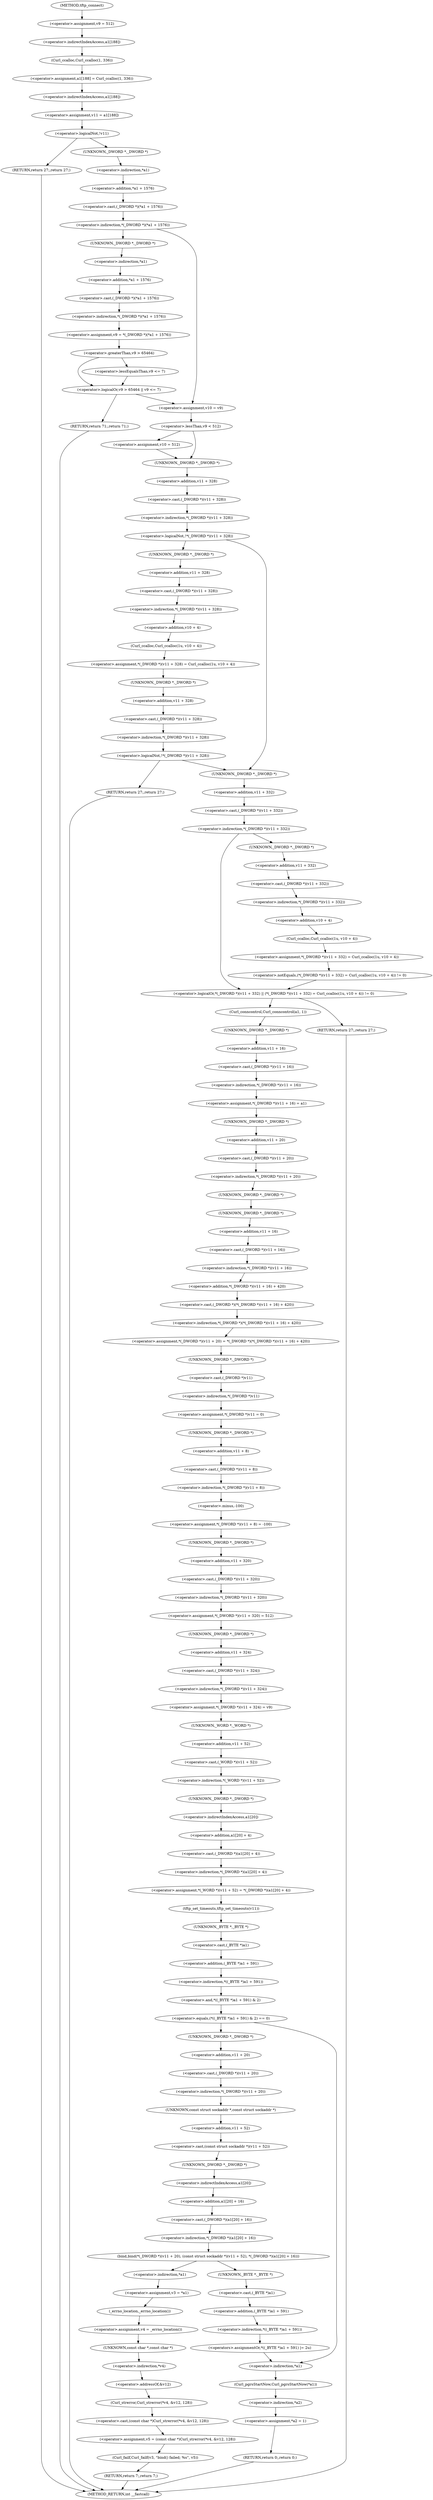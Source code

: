 digraph tftp_connect {  
"1000119" [label = "(<operator>.assignment,v9 = 512)" ]
"1000122" [label = "(<operator>.assignment,a1[188] = Curl_ccalloc(1, 336))" ]
"1000123" [label = "(<operator>.indirectIndexAccess,a1[188])" ]
"1000126" [label = "(Curl_ccalloc,Curl_ccalloc(1, 336))" ]
"1000129" [label = "(<operator>.assignment,v11 = a1[188])" ]
"1000131" [label = "(<operator>.indirectIndexAccess,a1[188])" ]
"1000135" [label = "(<operator>.logicalNot,!v11)" ]
"1000137" [label = "(RETURN,return 27;,return 27;)" ]
"1000140" [label = "(<operator>.indirection,*(_DWORD *)(*a1 + 1576))" ]
"1000141" [label = "(<operator>.cast,(_DWORD *)(*a1 + 1576))" ]
"1000142" [label = "(UNKNOWN,_DWORD *,_DWORD *)" ]
"1000143" [label = "(<operator>.addition,*a1 + 1576)" ]
"1000144" [label = "(<operator>.indirection,*a1)" ]
"1000148" [label = "(<operator>.assignment,v9 = *(_DWORD *)(*a1 + 1576))" ]
"1000150" [label = "(<operator>.indirection,*(_DWORD *)(*a1 + 1576))" ]
"1000151" [label = "(<operator>.cast,(_DWORD *)(*a1 + 1576))" ]
"1000152" [label = "(UNKNOWN,_DWORD *,_DWORD *)" ]
"1000153" [label = "(<operator>.addition,*a1 + 1576)" ]
"1000154" [label = "(<operator>.indirection,*a1)" ]
"1000158" [label = "(<operator>.logicalOr,v9 > 65464 || v9 <= 7)" ]
"1000159" [label = "(<operator>.greaterThan,v9 > 65464)" ]
"1000162" [label = "(<operator>.lessEqualsThan,v9 <= 7)" ]
"1000165" [label = "(RETURN,return 71;,return 71;)" ]
"1000167" [label = "(<operator>.assignment,v10 = v9)" ]
"1000171" [label = "(<operator>.lessThan,v9 < 512)" ]
"1000174" [label = "(<operator>.assignment,v10 = 512)" ]
"1000178" [label = "(<operator>.logicalNot,!*(_DWORD *)(v11 + 328))" ]
"1000179" [label = "(<operator>.indirection,*(_DWORD *)(v11 + 328))" ]
"1000180" [label = "(<operator>.cast,(_DWORD *)(v11 + 328))" ]
"1000181" [label = "(UNKNOWN,_DWORD *,_DWORD *)" ]
"1000182" [label = "(<operator>.addition,v11 + 328)" ]
"1000186" [label = "(<operator>.assignment,*(_DWORD *)(v11 + 328) = Curl_ccalloc(1u, v10 + 4))" ]
"1000187" [label = "(<operator>.indirection,*(_DWORD *)(v11 + 328))" ]
"1000188" [label = "(<operator>.cast,(_DWORD *)(v11 + 328))" ]
"1000189" [label = "(UNKNOWN,_DWORD *,_DWORD *)" ]
"1000190" [label = "(<operator>.addition,v11 + 328)" ]
"1000193" [label = "(Curl_ccalloc,Curl_ccalloc(1u, v10 + 4))" ]
"1000195" [label = "(<operator>.addition,v10 + 4)" ]
"1000199" [label = "(<operator>.logicalNot,!*(_DWORD *)(v11 + 328))" ]
"1000200" [label = "(<operator>.indirection,*(_DWORD *)(v11 + 328))" ]
"1000201" [label = "(<operator>.cast,(_DWORD *)(v11 + 328))" ]
"1000202" [label = "(UNKNOWN,_DWORD *,_DWORD *)" ]
"1000203" [label = "(<operator>.addition,v11 + 328)" ]
"1000206" [label = "(RETURN,return 27;,return 27;)" ]
"1000209" [label = "(<operator>.logicalOr,*(_DWORD *)(v11 + 332) || (*(_DWORD *)(v11 + 332) = Curl_ccalloc(1u, v10 + 4)) != 0)" ]
"1000210" [label = "(<operator>.indirection,*(_DWORD *)(v11 + 332))" ]
"1000211" [label = "(<operator>.cast,(_DWORD *)(v11 + 332))" ]
"1000212" [label = "(UNKNOWN,_DWORD *,_DWORD *)" ]
"1000213" [label = "(<operator>.addition,v11 + 332)" ]
"1000216" [label = "(<operator>.notEquals,(*(_DWORD *)(v11 + 332) = Curl_ccalloc(1u, v10 + 4)) != 0)" ]
"1000217" [label = "(<operator>.assignment,*(_DWORD *)(v11 + 332) = Curl_ccalloc(1u, v10 + 4))" ]
"1000218" [label = "(<operator>.indirection,*(_DWORD *)(v11 + 332))" ]
"1000219" [label = "(<operator>.cast,(_DWORD *)(v11 + 332))" ]
"1000220" [label = "(UNKNOWN,_DWORD *,_DWORD *)" ]
"1000221" [label = "(<operator>.addition,v11 + 332)" ]
"1000224" [label = "(Curl_ccalloc,Curl_ccalloc(1u, v10 + 4))" ]
"1000226" [label = "(<operator>.addition,v10 + 4)" ]
"1000231" [label = "(Curl_conncontrol,Curl_conncontrol(a1, 1))" ]
"1000234" [label = "(<operator>.assignment,*(_DWORD *)(v11 + 16) = a1)" ]
"1000235" [label = "(<operator>.indirection,*(_DWORD *)(v11 + 16))" ]
"1000236" [label = "(<operator>.cast,(_DWORD *)(v11 + 16))" ]
"1000237" [label = "(UNKNOWN,_DWORD *,_DWORD *)" ]
"1000238" [label = "(<operator>.addition,v11 + 16)" ]
"1000242" [label = "(<operator>.assignment,*(_DWORD *)(v11 + 20) = *(_DWORD *)(*(_DWORD *)(v11 + 16) + 420))" ]
"1000243" [label = "(<operator>.indirection,*(_DWORD *)(v11 + 20))" ]
"1000244" [label = "(<operator>.cast,(_DWORD *)(v11 + 20))" ]
"1000245" [label = "(UNKNOWN,_DWORD *,_DWORD *)" ]
"1000246" [label = "(<operator>.addition,v11 + 20)" ]
"1000249" [label = "(<operator>.indirection,*(_DWORD *)(*(_DWORD *)(v11 + 16) + 420))" ]
"1000250" [label = "(<operator>.cast,(_DWORD *)(*(_DWORD *)(v11 + 16) + 420))" ]
"1000251" [label = "(UNKNOWN,_DWORD *,_DWORD *)" ]
"1000252" [label = "(<operator>.addition,*(_DWORD *)(v11 + 16) + 420)" ]
"1000253" [label = "(<operator>.indirection,*(_DWORD *)(v11 + 16))" ]
"1000254" [label = "(<operator>.cast,(_DWORD *)(v11 + 16))" ]
"1000255" [label = "(UNKNOWN,_DWORD *,_DWORD *)" ]
"1000256" [label = "(<operator>.addition,v11 + 16)" ]
"1000260" [label = "(<operator>.assignment,*(_DWORD *)v11 = 0)" ]
"1000261" [label = "(<operator>.indirection,*(_DWORD *)v11)" ]
"1000262" [label = "(<operator>.cast,(_DWORD *)v11)" ]
"1000263" [label = "(UNKNOWN,_DWORD *,_DWORD *)" ]
"1000266" [label = "(<operator>.assignment,*(_DWORD *)(v11 + 8) = -100)" ]
"1000267" [label = "(<operator>.indirection,*(_DWORD *)(v11 + 8))" ]
"1000268" [label = "(<operator>.cast,(_DWORD *)(v11 + 8))" ]
"1000269" [label = "(UNKNOWN,_DWORD *,_DWORD *)" ]
"1000270" [label = "(<operator>.addition,v11 + 8)" ]
"1000273" [label = "(<operator>.minus,-100)" ]
"1000275" [label = "(<operator>.assignment,*(_DWORD *)(v11 + 320) = 512)" ]
"1000276" [label = "(<operator>.indirection,*(_DWORD *)(v11 + 320))" ]
"1000277" [label = "(<operator>.cast,(_DWORD *)(v11 + 320))" ]
"1000278" [label = "(UNKNOWN,_DWORD *,_DWORD *)" ]
"1000279" [label = "(<operator>.addition,v11 + 320)" ]
"1000283" [label = "(<operator>.assignment,*(_DWORD *)(v11 + 324) = v9)" ]
"1000284" [label = "(<operator>.indirection,*(_DWORD *)(v11 + 324))" ]
"1000285" [label = "(<operator>.cast,(_DWORD *)(v11 + 324))" ]
"1000286" [label = "(UNKNOWN,_DWORD *,_DWORD *)" ]
"1000287" [label = "(<operator>.addition,v11 + 324)" ]
"1000291" [label = "(<operator>.assignment,*(_WORD *)(v11 + 52) = *(_DWORD *)(a1[20] + 4))" ]
"1000292" [label = "(<operator>.indirection,*(_WORD *)(v11 + 52))" ]
"1000293" [label = "(<operator>.cast,(_WORD *)(v11 + 52))" ]
"1000294" [label = "(UNKNOWN,_WORD *,_WORD *)" ]
"1000295" [label = "(<operator>.addition,v11 + 52)" ]
"1000298" [label = "(<operator>.indirection,*(_DWORD *)(a1[20] + 4))" ]
"1000299" [label = "(<operator>.cast,(_DWORD *)(a1[20] + 4))" ]
"1000300" [label = "(UNKNOWN,_DWORD *,_DWORD *)" ]
"1000301" [label = "(<operator>.addition,a1[20] + 4)" ]
"1000302" [label = "(<operator>.indirectIndexAccess,a1[20])" ]
"1000306" [label = "(tftp_set_timeouts,tftp_set_timeouts(v11))" ]
"1000309" [label = "(<operator>.equals,(*((_BYTE *)a1 + 591) & 2) == 0)" ]
"1000310" [label = "(<operator>.and,*((_BYTE *)a1 + 591) & 2)" ]
"1000311" [label = "(<operator>.indirection,*((_BYTE *)a1 + 591))" ]
"1000312" [label = "(<operator>.addition,(_BYTE *)a1 + 591)" ]
"1000313" [label = "(<operator>.cast,(_BYTE *)a1)" ]
"1000314" [label = "(UNKNOWN,_BYTE *,_BYTE *)" ]
"1000321" [label = "(bind,bind(*(_DWORD *)(v11 + 20), (const struct sockaddr *)(v11 + 52), *(_DWORD *)(a1[20] + 16)))" ]
"1000322" [label = "(<operator>.indirection,*(_DWORD *)(v11 + 20))" ]
"1000323" [label = "(<operator>.cast,(_DWORD *)(v11 + 20))" ]
"1000324" [label = "(UNKNOWN,_DWORD *,_DWORD *)" ]
"1000325" [label = "(<operator>.addition,v11 + 20)" ]
"1000328" [label = "(<operator>.cast,(const struct sockaddr *)(v11 + 52))" ]
"1000329" [label = "(UNKNOWN,const struct sockaddr *,const struct sockaddr *)" ]
"1000330" [label = "(<operator>.addition,v11 + 52)" ]
"1000333" [label = "(<operator>.indirection,*(_DWORD *)(a1[20] + 16))" ]
"1000334" [label = "(<operator>.cast,(_DWORD *)(a1[20] + 16))" ]
"1000335" [label = "(UNKNOWN,_DWORD *,_DWORD *)" ]
"1000336" [label = "(<operator>.addition,a1[20] + 16)" ]
"1000337" [label = "(<operator>.indirectIndexAccess,a1[20])" ]
"1000342" [label = "(<operator>.assignment,v3 = *a1)" ]
"1000344" [label = "(<operator>.indirection,*a1)" ]
"1000346" [label = "(<operator>.assignment,v4 = _errno_location())" ]
"1000348" [label = "(_errno_location,_errno_location())" ]
"1000349" [label = "(<operator>.assignment,v5 = (const char *)Curl_strerror(*v4, &v12, 128))" ]
"1000351" [label = "(<operator>.cast,(const char *)Curl_strerror(*v4, &v12, 128))" ]
"1000352" [label = "(UNKNOWN,const char *,const char *)" ]
"1000353" [label = "(Curl_strerror,Curl_strerror(*v4, &v12, 128))" ]
"1000354" [label = "(<operator>.indirection,*v4)" ]
"1000356" [label = "(<operator>.addressOf,&v12)" ]
"1000359" [label = "(Curl_failf,Curl_failf(v3, \"bind() failed; %s\", v5))" ]
"1000363" [label = "(RETURN,return 7;,return 7;)" ]
"1000365" [label = "(<operators>.assignmentOr,*((_BYTE *)a1 + 591) |= 2u)" ]
"1000366" [label = "(<operator>.indirection,*((_BYTE *)a1 + 591))" ]
"1000367" [label = "(<operator>.addition,(_BYTE *)a1 + 591)" ]
"1000368" [label = "(<operator>.cast,(_BYTE *)a1)" ]
"1000369" [label = "(UNKNOWN,_BYTE *,_BYTE *)" ]
"1000373" [label = "(Curl_pgrsStartNow,Curl_pgrsStartNow(*a1))" ]
"1000374" [label = "(<operator>.indirection,*a1)" ]
"1000376" [label = "(<operator>.assignment,*a2 = 1)" ]
"1000377" [label = "(<operator>.indirection,*a2)" ]
"1000380" [label = "(RETURN,return 0;,return 0;)" ]
"1000382" [label = "(RETURN,return 27;,return 27;)" ]
"1000108" [label = "(METHOD,tftp_connect)" ]
"1000384" [label = "(METHOD_RETURN,int __fastcall)" ]
  "1000119" -> "1000123" 
  "1000122" -> "1000131" 
  "1000123" -> "1000126" 
  "1000126" -> "1000122" 
  "1000129" -> "1000135" 
  "1000131" -> "1000129" 
  "1000135" -> "1000142" 
  "1000135" -> "1000137" 
  "1000137" -> "1000384" 
  "1000140" -> "1000152" 
  "1000140" -> "1000167" 
  "1000141" -> "1000140" 
  "1000142" -> "1000144" 
  "1000143" -> "1000141" 
  "1000144" -> "1000143" 
  "1000148" -> "1000159" 
  "1000150" -> "1000148" 
  "1000151" -> "1000150" 
  "1000152" -> "1000154" 
  "1000153" -> "1000151" 
  "1000154" -> "1000153" 
  "1000158" -> "1000165" 
  "1000158" -> "1000167" 
  "1000159" -> "1000158" 
  "1000159" -> "1000162" 
  "1000162" -> "1000158" 
  "1000165" -> "1000384" 
  "1000167" -> "1000171" 
  "1000171" -> "1000181" 
  "1000171" -> "1000174" 
  "1000174" -> "1000181" 
  "1000178" -> "1000189" 
  "1000178" -> "1000212" 
  "1000179" -> "1000178" 
  "1000180" -> "1000179" 
  "1000181" -> "1000182" 
  "1000182" -> "1000180" 
  "1000186" -> "1000202" 
  "1000187" -> "1000195" 
  "1000188" -> "1000187" 
  "1000189" -> "1000190" 
  "1000190" -> "1000188" 
  "1000193" -> "1000186" 
  "1000195" -> "1000193" 
  "1000199" -> "1000212" 
  "1000199" -> "1000206" 
  "1000200" -> "1000199" 
  "1000201" -> "1000200" 
  "1000202" -> "1000203" 
  "1000203" -> "1000201" 
  "1000206" -> "1000384" 
  "1000209" -> "1000231" 
  "1000209" -> "1000382" 
  "1000210" -> "1000220" 
  "1000210" -> "1000209" 
  "1000211" -> "1000210" 
  "1000212" -> "1000213" 
  "1000213" -> "1000211" 
  "1000216" -> "1000209" 
  "1000217" -> "1000216" 
  "1000218" -> "1000226" 
  "1000219" -> "1000218" 
  "1000220" -> "1000221" 
  "1000221" -> "1000219" 
  "1000224" -> "1000217" 
  "1000226" -> "1000224" 
  "1000231" -> "1000237" 
  "1000234" -> "1000245" 
  "1000235" -> "1000234" 
  "1000236" -> "1000235" 
  "1000237" -> "1000238" 
  "1000238" -> "1000236" 
  "1000242" -> "1000263" 
  "1000243" -> "1000251" 
  "1000244" -> "1000243" 
  "1000245" -> "1000246" 
  "1000246" -> "1000244" 
  "1000249" -> "1000242" 
  "1000250" -> "1000249" 
  "1000251" -> "1000255" 
  "1000252" -> "1000250" 
  "1000253" -> "1000252" 
  "1000254" -> "1000253" 
  "1000255" -> "1000256" 
  "1000256" -> "1000254" 
  "1000260" -> "1000269" 
  "1000261" -> "1000260" 
  "1000262" -> "1000261" 
  "1000263" -> "1000262" 
  "1000266" -> "1000278" 
  "1000267" -> "1000273" 
  "1000268" -> "1000267" 
  "1000269" -> "1000270" 
  "1000270" -> "1000268" 
  "1000273" -> "1000266" 
  "1000275" -> "1000286" 
  "1000276" -> "1000275" 
  "1000277" -> "1000276" 
  "1000278" -> "1000279" 
  "1000279" -> "1000277" 
  "1000283" -> "1000294" 
  "1000284" -> "1000283" 
  "1000285" -> "1000284" 
  "1000286" -> "1000287" 
  "1000287" -> "1000285" 
  "1000291" -> "1000306" 
  "1000292" -> "1000300" 
  "1000293" -> "1000292" 
  "1000294" -> "1000295" 
  "1000295" -> "1000293" 
  "1000298" -> "1000291" 
  "1000299" -> "1000298" 
  "1000300" -> "1000302" 
  "1000301" -> "1000299" 
  "1000302" -> "1000301" 
  "1000306" -> "1000314" 
  "1000309" -> "1000324" 
  "1000309" -> "1000374" 
  "1000310" -> "1000309" 
  "1000311" -> "1000310" 
  "1000312" -> "1000311" 
  "1000313" -> "1000312" 
  "1000314" -> "1000313" 
  "1000321" -> "1000369" 
  "1000321" -> "1000344" 
  "1000322" -> "1000329" 
  "1000323" -> "1000322" 
  "1000324" -> "1000325" 
  "1000325" -> "1000323" 
  "1000328" -> "1000335" 
  "1000329" -> "1000330" 
  "1000330" -> "1000328" 
  "1000333" -> "1000321" 
  "1000334" -> "1000333" 
  "1000335" -> "1000337" 
  "1000336" -> "1000334" 
  "1000337" -> "1000336" 
  "1000342" -> "1000348" 
  "1000344" -> "1000342" 
  "1000346" -> "1000352" 
  "1000348" -> "1000346" 
  "1000349" -> "1000359" 
  "1000351" -> "1000349" 
  "1000352" -> "1000354" 
  "1000353" -> "1000351" 
  "1000354" -> "1000356" 
  "1000356" -> "1000353" 
  "1000359" -> "1000363" 
  "1000363" -> "1000384" 
  "1000365" -> "1000374" 
  "1000366" -> "1000365" 
  "1000367" -> "1000366" 
  "1000368" -> "1000367" 
  "1000369" -> "1000368" 
  "1000373" -> "1000377" 
  "1000374" -> "1000373" 
  "1000376" -> "1000380" 
  "1000377" -> "1000376" 
  "1000380" -> "1000384" 
  "1000382" -> "1000384" 
  "1000108" -> "1000119" 
}
